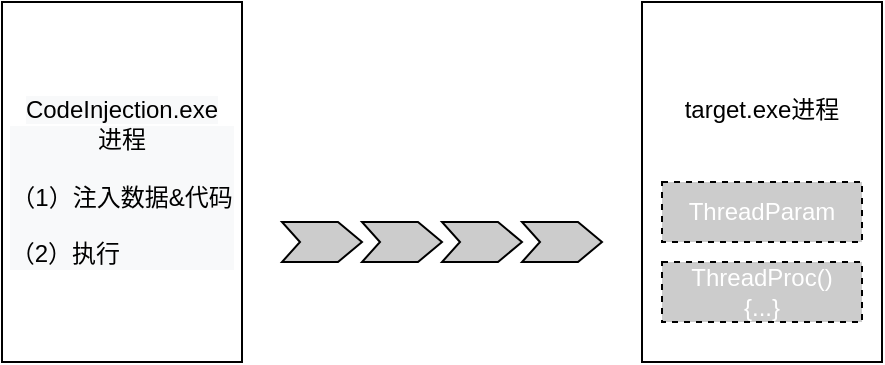 <mxfile version="15.9.6" type="github">
  <diagram id="Xaz4YRDGbdrYCMMwThiw" name="第 1 页">
    <mxGraphModel dx="946" dy="623" grid="1" gridSize="10" guides="1" tooltips="1" connect="1" arrows="1" fold="1" page="1" pageScale="1" pageWidth="827" pageHeight="1169" math="0" shadow="0">
      <root>
        <mxCell id="0" />
        <mxCell id="1" parent="0" />
        <mxCell id="LsNtQOAXKsUhf4BI6eis-3" value="&lt;meta charset=&quot;utf-8&quot;&gt;&lt;span style=&quot;color: rgb(0, 0, 0); font-family: helvetica; font-size: 12px; font-style: normal; font-weight: 400; letter-spacing: normal; text-align: center; text-indent: 0px; text-transform: none; word-spacing: 0px; background-color: rgb(248, 249, 250); display: inline; float: none;&quot;&gt;CodeInjection.exe&lt;/span&gt;&lt;br style=&quot;color: rgb(0, 0, 0); font-family: helvetica; font-size: 12px; font-style: normal; font-weight: 400; letter-spacing: normal; text-align: center; text-indent: 0px; text-transform: none; word-spacing: 0px; background-color: rgb(248, 249, 250);&quot;&gt;&lt;div style=&quot;color: rgb(0, 0, 0); font-family: helvetica; font-size: 12px; font-style: normal; font-weight: 400; letter-spacing: normal; text-align: center; text-indent: 0px; text-transform: none; word-spacing: 0px; background-color: rgb(248, 249, 250);&quot;&gt;&lt;span&gt;进程&lt;/span&gt;&lt;/div&gt;&lt;div style=&quot;color: rgb(0, 0, 0); font-family: helvetica; font-size: 12px; font-style: normal; font-weight: 400; letter-spacing: normal; text-align: center; text-indent: 0px; text-transform: none; word-spacing: 0px; background-color: rgb(248, 249, 250);&quot;&gt;&lt;span&gt;&lt;br&gt;&lt;/span&gt;&lt;/div&gt;&lt;div style=&quot;color: rgb(0, 0, 0); font-family: helvetica; font-size: 12px; font-style: normal; font-weight: 400; letter-spacing: normal; text-align: center; text-indent: 0px; text-transform: none; word-spacing: 0px; background-color: rgb(248, 249, 250);&quot;&gt;（1）注入数据&amp;amp;代码&lt;/div&gt;&lt;div style=&quot;color: rgb(0, 0, 0); font-family: helvetica; font-size: 12px; font-style: normal; font-weight: 400; letter-spacing: normal; text-align: center; text-indent: 0px; text-transform: none; word-spacing: 0px; background-color: rgb(248, 249, 250);&quot;&gt;&lt;br&gt;&lt;/div&gt;&lt;div style=&quot;color: rgb(0, 0, 0); font-family: helvetica; font-size: 12px; font-style: normal; font-weight: 400; letter-spacing: normal; text-align: center; text-indent: 0px; text-transform: none; word-spacing: 0px; background-color: rgb(248, 249, 250);&quot;&gt;（2）执行&amp;nbsp; &amp;nbsp; &amp;nbsp; &amp;nbsp; &amp;nbsp; &amp;nbsp; &amp;nbsp; &amp;nbsp; &amp;nbsp;&lt;/div&gt;" style="rounded=0;whiteSpace=wrap;html=1;" vertex="1" parent="1">
          <mxGeometry x="130" y="140" width="120" height="180" as="geometry" />
        </mxCell>
        <mxCell id="LsNtQOAXKsUhf4BI6eis-6" value="&lt;font face=&quot;helvetica&quot;&gt;target.exe进程&lt;br&gt;&lt;br&gt;&lt;br&gt;&lt;br&gt;&lt;br&gt;&lt;br&gt;&lt;/font&gt;" style="rounded=0;whiteSpace=wrap;html=1;" vertex="1" parent="1">
          <mxGeometry x="450" y="140" width="120" height="180" as="geometry" />
        </mxCell>
        <mxCell id="LsNtQOAXKsUhf4BI6eis-7" value="&lt;font color=&quot;#ffffff&quot;&gt;ThreadParam&lt;/font&gt;" style="rounded=0;whiteSpace=wrap;html=1;dashed=1;fillColor=#CCCCCC;" vertex="1" parent="1">
          <mxGeometry x="460" y="230" width="100" height="30" as="geometry" />
        </mxCell>
        <mxCell id="LsNtQOAXKsUhf4BI6eis-8" value="&lt;font color=&quot;#ffffff&quot;&gt;ThreadProc()&lt;br&gt;{...}&lt;br&gt;&lt;/font&gt;" style="rounded=0;whiteSpace=wrap;html=1;dashed=1;fillColor=#CCCCCC;" vertex="1" parent="1">
          <mxGeometry x="460" y="270" width="100" height="30" as="geometry" />
        </mxCell>
        <mxCell id="LsNtQOAXKsUhf4BI6eis-10" value="" style="html=1;shadow=0;dashed=0;align=center;verticalAlign=middle;shape=mxgraph.arrows2.arrow;dy=0;dx=12;notch=9;fontColor=#FFFFFF;fillColor=#CCCCCC;" vertex="1" parent="1">
          <mxGeometry x="270" y="250" width="40" height="20" as="geometry" />
        </mxCell>
        <mxCell id="LsNtQOAXKsUhf4BI6eis-12" value="" style="html=1;shadow=0;dashed=0;align=center;verticalAlign=middle;shape=mxgraph.arrows2.arrow;dy=0;dx=12;notch=9;fontColor=#FFFFFF;fillColor=#CCCCCC;" vertex="1" parent="1">
          <mxGeometry x="310" y="250" width="40" height="20" as="geometry" />
        </mxCell>
        <mxCell id="LsNtQOAXKsUhf4BI6eis-13" value="" style="html=1;shadow=0;dashed=0;align=center;verticalAlign=middle;shape=mxgraph.arrows2.arrow;dy=0;dx=12;notch=9;fontColor=#FFFFFF;fillColor=#CCCCCC;" vertex="1" parent="1">
          <mxGeometry x="350" y="250" width="40" height="20" as="geometry" />
        </mxCell>
        <mxCell id="LsNtQOAXKsUhf4BI6eis-14" value="" style="html=1;shadow=0;dashed=0;align=center;verticalAlign=middle;shape=mxgraph.arrows2.arrow;dy=0;dx=12;notch=9;fontColor=#FFFFFF;fillColor=#CCCCCC;" vertex="1" parent="1">
          <mxGeometry x="390" y="250" width="40" height="20" as="geometry" />
        </mxCell>
      </root>
    </mxGraphModel>
  </diagram>
</mxfile>
